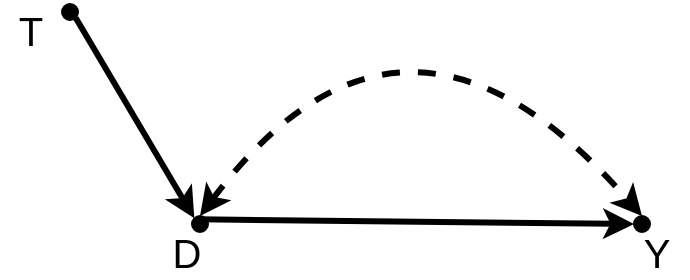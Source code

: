 <mxGraphModel dx="901" dy="763" grid="1" gridSize="10" guides="1" tooltips="1" connect="1" arrows="1" fold="1" page="1" pageScale="1" pageWidth="827" pageHeight="1169" background="#ffffff"><root><mxCell id="0"/><mxCell id="1" parent="0"/><mxCell id="5" value="" style="endArrow=classic;html=1;entryX=0;entryY=0.5;strokeWidth=3;" parent="1" target="6" edge="1"><mxGeometry width="50" height="50" relative="1" as="geometry"><mxPoint x="187.459" y="227.647" as="sourcePoint"/><mxPoint x="404.344" y="227.647" as="targetPoint"/></mxGeometry></mxCell><mxCell id="2" value="" style="ellipse;whiteSpace=wrap;html=1;aspect=fixed;fillColor=#000000;perimeterSpacing=0;" parent="1" vertex="1"><mxGeometry x="185" y="226" width="8" height="8" as="geometry"/></mxCell><mxCell id="6" value="" style="ellipse;whiteSpace=wrap;html=1;aspect=fixed;fillColor=#000000;" parent="1" vertex="1"><mxGeometry x="406" y="226" width="8" height="8" as="geometry"/></mxCell><mxCell id="9" value="" style="curved=1;endArrow=classic;startArrow=classic;html=1;entryX=0.5;entryY=0;dashed=1;exitX=0.5;exitY=0;strokeWidth=3;" parent="1" source="2" target="6" edge="1"><mxGeometry width="50" height="50" relative="1" as="geometry"><mxPoint x="187.459" y="217.059" as="sourcePoint"/><mxPoint x="290.738" y="111.176" as="targetPoint"/><Array as="points"><mxPoint x="290.738" y="90"/></Array></mxGeometry></mxCell><mxCell id="7" value="&lt;div style=&quot;font-size: 20px&quot;&gt;&lt;font style=&quot;font-size: 20px&quot;&gt;D&lt;/font&gt;&lt;/div&gt;" style="text;html=1;strokeColor=none;fillColor=none;align=center;verticalAlign=middle;whiteSpace=wrap;rounded=0;" parent="1" vertex="1"><mxGeometry x="167" y="233.824" width="30.984" height="21.176" as="geometry"/></mxCell><mxCell id="8" value="&lt;font style=&quot;font-size: 20px&quot;&gt;&lt;font style=&quot;font-size: 20px&quot;&gt;Y&lt;/font&gt;&lt;/font&gt;" style="text;html=1;strokeColor=none;fillColor=none;align=center;verticalAlign=middle;whiteSpace=wrap;rounded=0;" parent="1" vertex="1"><mxGeometry x="402.016" y="233.824" width="30.984" height="21.176" as="geometry"/></mxCell><mxCell id="11" value="" style="ellipse;whiteSpace=wrap;html=1;aspect=fixed;fillColor=#000000;" parent="1" vertex="1"><mxGeometry x="120" y="120" width="8" height="8" as="geometry"/></mxCell><mxCell id="12" value="" style="endArrow=classic;html=1;exitX=1;exitY=1;entryX=0;entryY=0;strokeWidth=3;" parent="1" source="11" target="2" edge="1"><mxGeometry width="50" height="50" relative="1" as="geometry"><mxPoint x="120" y="320" as="sourcePoint"/><mxPoint x="170" y="270" as="targetPoint"/></mxGeometry></mxCell><mxCell id="13" value="&lt;font style=&quot;font-size: 20px&quot;&gt;&lt;font style=&quot;font-size: 20px&quot;&gt;T&lt;/font&gt;&lt;/font&gt;" style="text;html=1;strokeColor=none;fillColor=none;align=center;verticalAlign=middle;whiteSpace=wrap;rounded=0;strokeWidth=1;" parent="1" vertex="1"><mxGeometry x="89" y="122.824" width="30.984" height="21.176" as="geometry"/></mxCell></root></mxGraphModel>